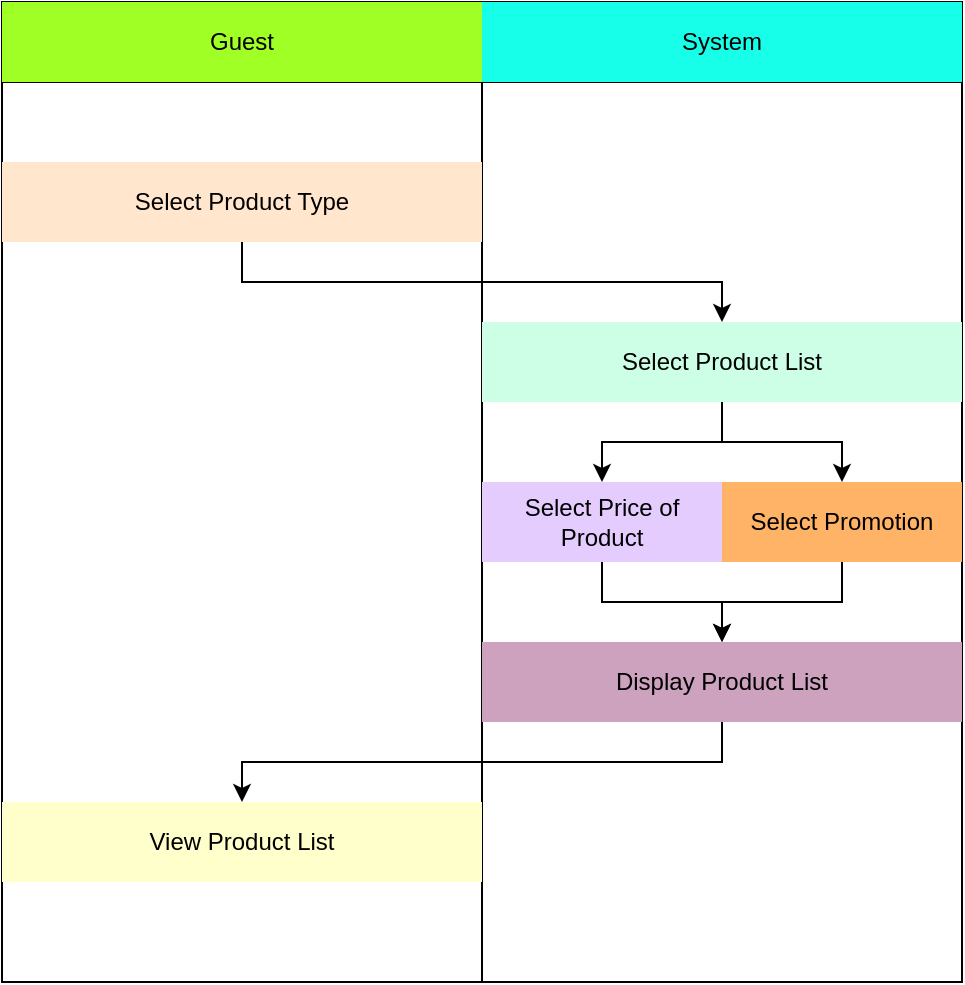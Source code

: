 <mxfile version="21.1.2" type="github">
  <diagram name="Page-1" id="8jr_VQWQU-1dQtCFIMcW">
    <mxGraphModel dx="976" dy="609" grid="1" gridSize="10" guides="1" tooltips="1" connect="1" arrows="1" fold="1" page="1" pageScale="1" pageWidth="850" pageHeight="1100" math="0" shadow="0">
      <root>
        <mxCell id="0" />
        <mxCell id="1" parent="0" />
        <mxCell id="UYuuPwGo2uIiIa-yqgID-1" value="" style="shape=internalStorage;whiteSpace=wrap;html=1;backgroundOutline=1;dx=240;dy=40;" vertex="1" parent="1">
          <mxGeometry y="80" width="480" height="490" as="geometry" />
        </mxCell>
        <mxCell id="UYuuPwGo2uIiIa-yqgID-2" value="Guest" style="text;html=1;strokeColor=none;fillColor=#A0FF24;align=center;verticalAlign=middle;whiteSpace=wrap;rounded=0;" vertex="1" parent="1">
          <mxGeometry y="80" width="240" height="40" as="geometry" />
        </mxCell>
        <mxCell id="UYuuPwGo2uIiIa-yqgID-3" value="System" style="text;html=1;strokeColor=none;fillColor=#17FFE8;align=center;verticalAlign=middle;whiteSpace=wrap;rounded=0;" vertex="1" parent="1">
          <mxGeometry x="240" y="80" width="240" height="40" as="geometry" />
        </mxCell>
        <mxCell id="UYuuPwGo2uIiIa-yqgID-11" style="edgeStyle=orthogonalEdgeStyle;rounded=0;orthogonalLoop=1;jettySize=auto;html=1;" edge="1" parent="1" source="UYuuPwGo2uIiIa-yqgID-4" target="UYuuPwGo2uIiIa-yqgID-5">
          <mxGeometry relative="1" as="geometry" />
        </mxCell>
        <mxCell id="UYuuPwGo2uIiIa-yqgID-4" value="Select Product Type" style="text;html=1;strokeColor=none;fillColor=#FFE6CC;align=center;verticalAlign=middle;whiteSpace=wrap;rounded=0;" vertex="1" parent="1">
          <mxGeometry y="160" width="240" height="40" as="geometry" />
        </mxCell>
        <mxCell id="UYuuPwGo2uIiIa-yqgID-12" style="edgeStyle=orthogonalEdgeStyle;rounded=0;orthogonalLoop=1;jettySize=auto;html=1;" edge="1" parent="1" source="UYuuPwGo2uIiIa-yqgID-5" target="UYuuPwGo2uIiIa-yqgID-6">
          <mxGeometry relative="1" as="geometry" />
        </mxCell>
        <mxCell id="UYuuPwGo2uIiIa-yqgID-13" style="edgeStyle=orthogonalEdgeStyle;rounded=0;orthogonalLoop=1;jettySize=auto;html=1;" edge="1" parent="1" source="UYuuPwGo2uIiIa-yqgID-5" target="UYuuPwGo2uIiIa-yqgID-7">
          <mxGeometry relative="1" as="geometry" />
        </mxCell>
        <mxCell id="UYuuPwGo2uIiIa-yqgID-5" value="Select Product List" style="text;html=1;strokeColor=none;fillColor=#CCFFE6;align=center;verticalAlign=middle;whiteSpace=wrap;rounded=0;" vertex="1" parent="1">
          <mxGeometry x="240" y="240" width="240" height="40" as="geometry" />
        </mxCell>
        <mxCell id="UYuuPwGo2uIiIa-yqgID-14" style="edgeStyle=orthogonalEdgeStyle;rounded=0;orthogonalLoop=1;jettySize=auto;html=1;" edge="1" parent="1" source="UYuuPwGo2uIiIa-yqgID-6" target="UYuuPwGo2uIiIa-yqgID-9">
          <mxGeometry relative="1" as="geometry" />
        </mxCell>
        <mxCell id="UYuuPwGo2uIiIa-yqgID-6" value="Select Price of Product" style="text;html=1;strokeColor=none;fillColor=#E5CCFF;align=center;verticalAlign=middle;whiteSpace=wrap;rounded=0;" vertex="1" parent="1">
          <mxGeometry x="240" y="320" width="120" height="40" as="geometry" />
        </mxCell>
        <mxCell id="UYuuPwGo2uIiIa-yqgID-15" style="edgeStyle=orthogonalEdgeStyle;rounded=0;orthogonalLoop=1;jettySize=auto;html=1;entryX=0.5;entryY=0;entryDx=0;entryDy=0;" edge="1" parent="1" source="UYuuPwGo2uIiIa-yqgID-7" target="UYuuPwGo2uIiIa-yqgID-9">
          <mxGeometry relative="1" as="geometry" />
        </mxCell>
        <mxCell id="UYuuPwGo2uIiIa-yqgID-7" value="Select Promotion" style="text;html=1;strokeColor=none;fillColor=#FFB366;align=center;verticalAlign=middle;whiteSpace=wrap;rounded=0;" vertex="1" parent="1">
          <mxGeometry x="360" y="320" width="120" height="40" as="geometry" />
        </mxCell>
        <mxCell id="UYuuPwGo2uIiIa-yqgID-16" style="edgeStyle=orthogonalEdgeStyle;rounded=0;orthogonalLoop=1;jettySize=auto;html=1;" edge="1" parent="1" source="UYuuPwGo2uIiIa-yqgID-9" target="UYuuPwGo2uIiIa-yqgID-10">
          <mxGeometry relative="1" as="geometry" />
        </mxCell>
        <mxCell id="UYuuPwGo2uIiIa-yqgID-9" value="Display Product List" style="text;html=1;strokeColor=none;fillColor=#CDA2BE;align=center;verticalAlign=middle;whiteSpace=wrap;rounded=0;" vertex="1" parent="1">
          <mxGeometry x="240" y="400" width="240" height="40" as="geometry" />
        </mxCell>
        <mxCell id="UYuuPwGo2uIiIa-yqgID-10" value="View Product List" style="text;html=1;strokeColor=none;fillColor=#FFFFCC;align=center;verticalAlign=middle;whiteSpace=wrap;rounded=0;" vertex="1" parent="1">
          <mxGeometry y="480" width="240" height="40" as="geometry" />
        </mxCell>
      </root>
    </mxGraphModel>
  </diagram>
</mxfile>
